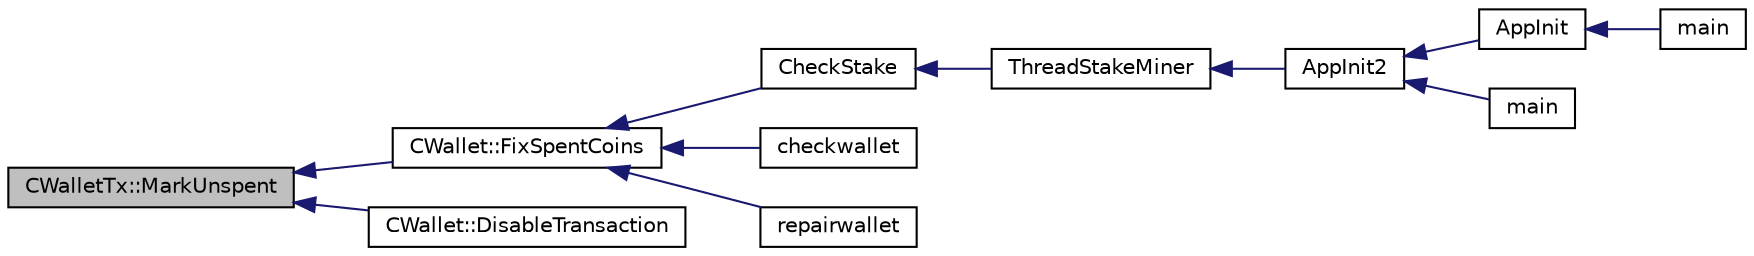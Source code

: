 digraph "CWalletTx::MarkUnspent"
{
  edge [fontname="Helvetica",fontsize="10",labelfontname="Helvetica",labelfontsize="10"];
  node [fontname="Helvetica",fontsize="10",shape=record];
  rankdir="LR";
  Node767 [label="CWalletTx::MarkUnspent",height=0.2,width=0.4,color="black", fillcolor="grey75", style="filled", fontcolor="black"];
  Node767 -> Node768 [dir="back",color="midnightblue",fontsize="10",style="solid",fontname="Helvetica"];
  Node768 [label="CWallet::FixSpentCoins",height=0.2,width=0.4,color="black", fillcolor="white", style="filled",URL="$d2/de5/class_c_wallet.html#a241637cb0e658b5980037e1490d31b11"];
  Node768 -> Node769 [dir="back",color="midnightblue",fontsize="10",style="solid",fontname="Helvetica"];
  Node769 [label="CheckStake",height=0.2,width=0.4,color="black", fillcolor="white", style="filled",URL="$de/d13/miner_8h.html#a68be4bcfa03b86095641eac5ca996fed",tooltip="Check mined proof-of-stake block. "];
  Node769 -> Node770 [dir="back",color="midnightblue",fontsize="10",style="solid",fontname="Helvetica"];
  Node770 [label="ThreadStakeMiner",height=0.2,width=0.4,color="black", fillcolor="white", style="filled",URL="$d6/de3/miner_8cpp.html#a31faece5ef0e403969b3d3debd79b352"];
  Node770 -> Node771 [dir="back",color="midnightblue",fontsize="10",style="solid",fontname="Helvetica"];
  Node771 [label="AppInit2",height=0.2,width=0.4,color="black", fillcolor="white", style="filled",URL="$d8/dc0/init_8h.html#a1a4c1bfbf6ba1db77e988b89b9cadfd3",tooltip="Initialize ion. "];
  Node771 -> Node772 [dir="back",color="midnightblue",fontsize="10",style="solid",fontname="Helvetica"];
  Node772 [label="AppInit",height=0.2,width=0.4,color="black", fillcolor="white", style="filled",URL="$d4/d35/iond_8cpp.html#ac59316b767e6984e1285f0531275286b"];
  Node772 -> Node773 [dir="back",color="midnightblue",fontsize="10",style="solid",fontname="Helvetica"];
  Node773 [label="main",height=0.2,width=0.4,color="black", fillcolor="white", style="filled",URL="$d4/d35/iond_8cpp.html#a0ddf1224851353fc92bfbff6f499fa97"];
  Node771 -> Node774 [dir="back",color="midnightblue",fontsize="10",style="solid",fontname="Helvetica"];
  Node774 [label="main",height=0.2,width=0.4,color="black", fillcolor="white", style="filled",URL="$d5/d2d/ion_8cpp.html#a0ddf1224851353fc92bfbff6f499fa97"];
  Node768 -> Node775 [dir="back",color="midnightblue",fontsize="10",style="solid",fontname="Helvetica"];
  Node775 [label="checkwallet",height=0.2,width=0.4,color="black", fillcolor="white", style="filled",URL="$df/d1d/rpcwallet_8cpp.html#ac95c27d6c75d33b4b348e5a1dc3e8373"];
  Node768 -> Node776 [dir="back",color="midnightblue",fontsize="10",style="solid",fontname="Helvetica"];
  Node776 [label="repairwallet",height=0.2,width=0.4,color="black", fillcolor="white", style="filled",URL="$df/d1d/rpcwallet_8cpp.html#a108a0edf8845aea1cb901523c05bb9ea"];
  Node767 -> Node777 [dir="back",color="midnightblue",fontsize="10",style="solid",fontname="Helvetica"];
  Node777 [label="CWallet::DisableTransaction",height=0.2,width=0.4,color="black", fillcolor="white", style="filled",URL="$d2/de5/class_c_wallet.html#a1782cbf0771e3c5dc440cbfd421a97b2"];
}
